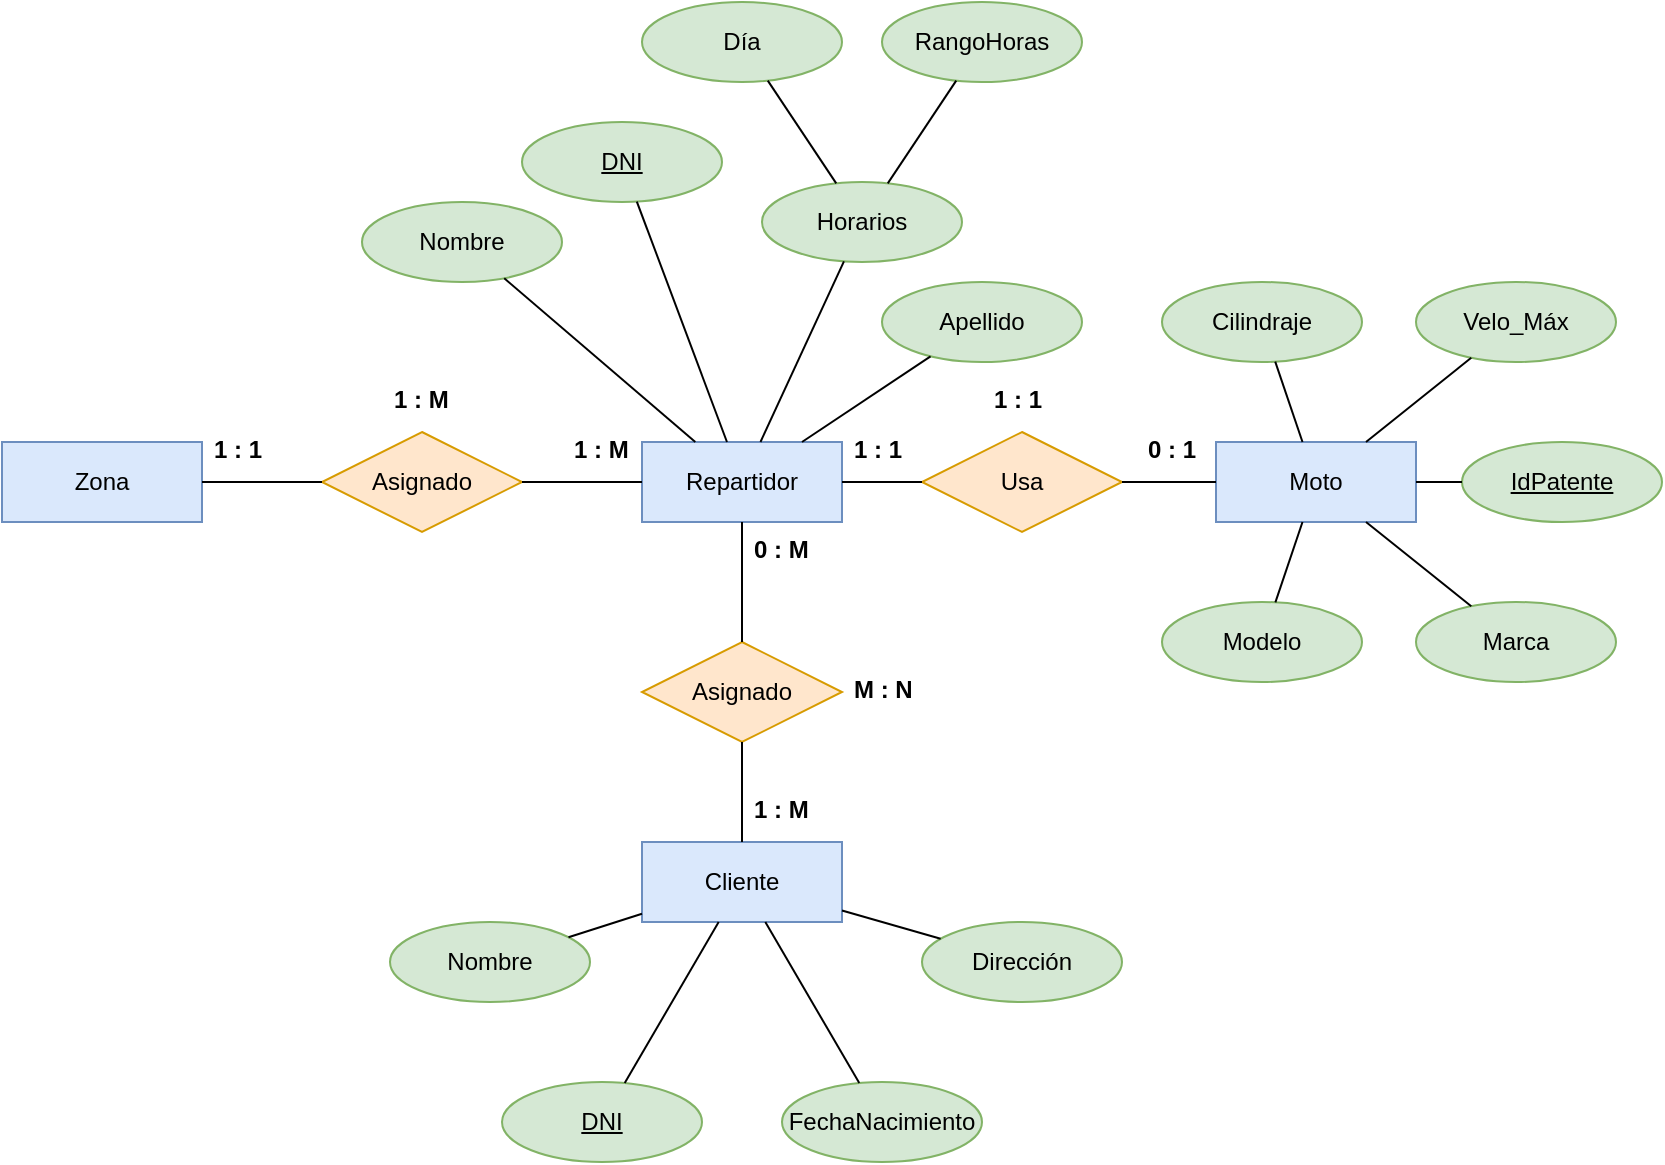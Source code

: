 <mxfile version="24.2.5" type="github">
  <diagram name="Página-1" id="_4Nhc4b1fY-WB2GzDSU6">
    <mxGraphModel dx="540" dy="1511" grid="1" gridSize="10" guides="1" tooltips="1" connect="1" arrows="1" fold="1" page="1" pageScale="1" pageWidth="827" pageHeight="1169" math="0" shadow="0">
      <root>
        <mxCell id="0" />
        <mxCell id="1" parent="0" />
        <mxCell id="O9mkS1fQQ6wqIUbLn2zo-1" value="Repartidor" style="whiteSpace=wrap;html=1;align=center;fillColor=#dae8fc;strokeColor=#6c8ebf;" vertex="1" parent="1">
          <mxGeometry x="440" y="200" width="100" height="40" as="geometry" />
        </mxCell>
        <mxCell id="O9mkS1fQQ6wqIUbLn2zo-2" value="Zona" style="whiteSpace=wrap;html=1;align=center;fillColor=#dae8fc;strokeColor=#6c8ebf;" vertex="1" parent="1">
          <mxGeometry x="120" y="200" width="100" height="40" as="geometry" />
        </mxCell>
        <mxCell id="O9mkS1fQQ6wqIUbLn2zo-3" value="Cliente" style="whiteSpace=wrap;html=1;align=center;fillColor=#dae8fc;strokeColor=#6c8ebf;" vertex="1" parent="1">
          <mxGeometry x="440" y="400" width="100" height="40" as="geometry" />
        </mxCell>
        <mxCell id="O9mkS1fQQ6wqIUbLn2zo-4" value="Moto" style="whiteSpace=wrap;html=1;align=center;fillColor=#dae8fc;strokeColor=#6c8ebf;" vertex="1" parent="1">
          <mxGeometry x="727" y="200" width="100" height="40" as="geometry" />
        </mxCell>
        <mxCell id="O9mkS1fQQ6wqIUbLn2zo-5" value="Asignado" style="shape=rhombus;perimeter=rhombusPerimeter;whiteSpace=wrap;html=1;align=center;fillColor=#ffe6cc;strokeColor=#d79b00;" vertex="1" parent="1">
          <mxGeometry x="280" y="195" width="100" height="50" as="geometry" />
        </mxCell>
        <mxCell id="O9mkS1fQQ6wqIUbLn2zo-6" value="" style="endArrow=none;html=1;rounded=0;" edge="1" parent="1" source="O9mkS1fQQ6wqIUbLn2zo-1" target="O9mkS1fQQ6wqIUbLn2zo-5">
          <mxGeometry relative="1" as="geometry">
            <mxPoint x="160" y="290" as="sourcePoint" />
            <mxPoint x="320" y="290" as="targetPoint" />
          </mxGeometry>
        </mxCell>
        <mxCell id="O9mkS1fQQ6wqIUbLn2zo-7" value="" style="endArrow=none;html=1;rounded=0;" edge="1" parent="1" source="O9mkS1fQQ6wqIUbLn2zo-5" target="O9mkS1fQQ6wqIUbLn2zo-2">
          <mxGeometry relative="1" as="geometry">
            <mxPoint x="300" y="280" as="sourcePoint" />
            <mxPoint x="460" y="280" as="targetPoint" />
          </mxGeometry>
        </mxCell>
        <mxCell id="O9mkS1fQQ6wqIUbLn2zo-8" value="1 : M" style="text;strokeColor=none;fillColor=none;spacingLeft=4;spacingRight=4;overflow=hidden;rotatable=0;points=[[0,0.5],[1,0.5]];portConstraint=eastwest;fontSize=12;whiteSpace=wrap;html=1;fontStyle=1" vertex="1" parent="1">
          <mxGeometry x="310" y="165" width="40" height="30" as="geometry" />
        </mxCell>
        <mxCell id="O9mkS1fQQ6wqIUbLn2zo-9" value="1 : M" style="text;strokeColor=none;fillColor=none;spacingLeft=4;spacingRight=4;overflow=hidden;rotatable=0;points=[[0,0.5],[1,0.5]];portConstraint=eastwest;fontSize=12;whiteSpace=wrap;html=1;fontStyle=1" vertex="1" parent="1">
          <mxGeometry x="400" y="190" width="40" height="30" as="geometry" />
        </mxCell>
        <mxCell id="O9mkS1fQQ6wqIUbLn2zo-10" value="1 : 1" style="text;strokeColor=none;fillColor=none;spacingLeft=4;spacingRight=4;overflow=hidden;rotatable=0;points=[[0,0.5],[1,0.5]];portConstraint=eastwest;fontSize=12;whiteSpace=wrap;html=1;fontStyle=1" vertex="1" parent="1">
          <mxGeometry x="220" y="190" width="40" height="30" as="geometry" />
        </mxCell>
        <mxCell id="O9mkS1fQQ6wqIUbLn2zo-11" value="Asignado" style="shape=rhombus;perimeter=rhombusPerimeter;whiteSpace=wrap;html=1;align=center;fillColor=#ffe6cc;strokeColor=#d79b00;" vertex="1" parent="1">
          <mxGeometry x="440" y="300" width="100" height="50" as="geometry" />
        </mxCell>
        <mxCell id="O9mkS1fQQ6wqIUbLn2zo-12" value="Usa" style="shape=rhombus;perimeter=rhombusPerimeter;whiteSpace=wrap;html=1;align=center;fillColor=#ffe6cc;strokeColor=#d79b00;" vertex="1" parent="1">
          <mxGeometry x="580" y="195" width="100" height="50" as="geometry" />
        </mxCell>
        <mxCell id="O9mkS1fQQ6wqIUbLn2zo-13" value="" style="endArrow=none;html=1;rounded=0;" edge="1" parent="1" source="O9mkS1fQQ6wqIUbLn2zo-1" target="O9mkS1fQQ6wqIUbLn2zo-12">
          <mxGeometry relative="1" as="geometry">
            <mxPoint x="590" y="320" as="sourcePoint" />
            <mxPoint x="750" y="320" as="targetPoint" />
          </mxGeometry>
        </mxCell>
        <mxCell id="O9mkS1fQQ6wqIUbLn2zo-14" value="" style="endArrow=none;html=1;rounded=0;" edge="1" parent="1" source="O9mkS1fQQ6wqIUbLn2zo-12" target="O9mkS1fQQ6wqIUbLn2zo-4">
          <mxGeometry relative="1" as="geometry">
            <mxPoint x="640" y="290" as="sourcePoint" />
            <mxPoint x="800" y="290" as="targetPoint" />
          </mxGeometry>
        </mxCell>
        <mxCell id="O9mkS1fQQ6wqIUbLn2zo-15" value="" style="endArrow=none;html=1;rounded=0;" edge="1" parent="1" source="O9mkS1fQQ6wqIUbLn2zo-1" target="O9mkS1fQQ6wqIUbLn2zo-11">
          <mxGeometry relative="1" as="geometry">
            <mxPoint x="450" y="270" as="sourcePoint" />
            <mxPoint x="610" y="270" as="targetPoint" />
          </mxGeometry>
        </mxCell>
        <mxCell id="O9mkS1fQQ6wqIUbLn2zo-16" value="" style="endArrow=none;html=1;rounded=0;" edge="1" parent="1" source="O9mkS1fQQ6wqIUbLn2zo-3" target="O9mkS1fQQ6wqIUbLn2zo-11">
          <mxGeometry relative="1" as="geometry">
            <mxPoint x="350" y="380" as="sourcePoint" />
            <mxPoint x="510" y="380" as="targetPoint" />
          </mxGeometry>
        </mxCell>
        <mxCell id="O9mkS1fQQ6wqIUbLn2zo-17" value="M : N" style="text;strokeColor=none;fillColor=none;spacingLeft=4;spacingRight=4;overflow=hidden;rotatable=0;points=[[0,0.5],[1,0.5]];portConstraint=eastwest;fontSize=12;whiteSpace=wrap;html=1;fontStyle=1" vertex="1" parent="1">
          <mxGeometry x="540" y="310" width="40" height="30" as="geometry" />
        </mxCell>
        <mxCell id="O9mkS1fQQ6wqIUbLn2zo-18" value="0 : M" style="text;strokeColor=none;fillColor=none;spacingLeft=4;spacingRight=4;overflow=hidden;rotatable=0;points=[[0,0.5],[1,0.5]];portConstraint=eastwest;fontSize=12;whiteSpace=wrap;html=1;fontStyle=1" vertex="1" parent="1">
          <mxGeometry x="490" y="240" width="40" height="30" as="geometry" />
        </mxCell>
        <mxCell id="O9mkS1fQQ6wqIUbLn2zo-19" value="1 : M" style="text;strokeColor=none;fillColor=none;spacingLeft=4;spacingRight=4;overflow=hidden;rotatable=0;points=[[0,0.5],[1,0.5]];portConstraint=eastwest;fontSize=12;whiteSpace=wrap;html=1;fontStyle=1" vertex="1" parent="1">
          <mxGeometry x="490" y="370" width="40" height="30" as="geometry" />
        </mxCell>
        <mxCell id="O9mkS1fQQ6wqIUbLn2zo-20" value="1 : 1" style="text;strokeColor=none;fillColor=none;spacingLeft=4;spacingRight=4;overflow=hidden;rotatable=0;points=[[0,0.5],[1,0.5]];portConstraint=eastwest;fontSize=12;whiteSpace=wrap;html=1;fontStyle=1" vertex="1" parent="1">
          <mxGeometry x="610" y="165" width="40" height="30" as="geometry" />
        </mxCell>
        <mxCell id="O9mkS1fQQ6wqIUbLn2zo-21" value="0 : 1" style="text;strokeColor=none;fillColor=none;spacingLeft=4;spacingRight=4;overflow=hidden;rotatable=0;points=[[0,0.5],[1,0.5]];portConstraint=eastwest;fontSize=12;whiteSpace=wrap;html=1;fontStyle=1" vertex="1" parent="1">
          <mxGeometry x="687" y="190" width="40" height="30" as="geometry" />
        </mxCell>
        <mxCell id="O9mkS1fQQ6wqIUbLn2zo-22" value="1 : 1" style="text;strokeColor=none;fillColor=none;spacingLeft=4;spacingRight=4;overflow=hidden;rotatable=0;points=[[0,0.5],[1,0.5]];portConstraint=eastwest;fontSize=12;whiteSpace=wrap;html=1;fontStyle=1" vertex="1" parent="1">
          <mxGeometry x="540" y="190" width="40" height="30" as="geometry" />
        </mxCell>
        <mxCell id="O9mkS1fQQ6wqIUbLn2zo-23" value="DNI" style="ellipse;whiteSpace=wrap;html=1;align=center;fontStyle=4;fillColor=#d5e8d4;strokeColor=#82b366;" vertex="1" parent="1">
          <mxGeometry x="380" y="40" width="100" height="40" as="geometry" />
        </mxCell>
        <mxCell id="O9mkS1fQQ6wqIUbLn2zo-24" value="Nombre" style="ellipse;whiteSpace=wrap;html=1;align=center;fillColor=#d5e8d4;strokeColor=#82b366;" vertex="1" parent="1">
          <mxGeometry x="300" y="80" width="100" height="40" as="geometry" />
        </mxCell>
        <mxCell id="O9mkS1fQQ6wqIUbLn2zo-25" value="Apellido" style="ellipse;whiteSpace=wrap;html=1;align=center;fillColor=#d5e8d4;strokeColor=#82b366;" vertex="1" parent="1">
          <mxGeometry x="560" y="120" width="100" height="40" as="geometry" />
        </mxCell>
        <mxCell id="O9mkS1fQQ6wqIUbLn2zo-26" value="Horarios" style="ellipse;whiteSpace=wrap;html=1;align=center;fillColor=#d5e8d4;strokeColor=#82b366;" vertex="1" parent="1">
          <mxGeometry x="500" y="70" width="100" height="40" as="geometry" />
        </mxCell>
        <mxCell id="O9mkS1fQQ6wqIUbLn2zo-31" value="Día" style="ellipse;whiteSpace=wrap;html=1;align=center;fillColor=#d5e8d4;strokeColor=#82b366;" vertex="1" parent="1">
          <mxGeometry x="440" y="-20" width="100" height="40" as="geometry" />
        </mxCell>
        <mxCell id="O9mkS1fQQ6wqIUbLn2zo-32" value="RangoHoras" style="ellipse;whiteSpace=wrap;html=1;align=center;fillColor=#d5e8d4;strokeColor=#82b366;" vertex="1" parent="1">
          <mxGeometry x="560" y="-20" width="100" height="40" as="geometry" />
        </mxCell>
        <mxCell id="O9mkS1fQQ6wqIUbLn2zo-35" value="IdPatente" style="ellipse;whiteSpace=wrap;html=1;align=center;fontStyle=4;fillColor=#d5e8d4;strokeColor=#82b366;" vertex="1" parent="1">
          <mxGeometry x="850" y="200" width="100" height="40" as="geometry" />
        </mxCell>
        <mxCell id="O9mkS1fQQ6wqIUbLn2zo-36" value="Cilindraje" style="ellipse;whiteSpace=wrap;html=1;align=center;fillColor=#d5e8d4;strokeColor=#82b366;" vertex="1" parent="1">
          <mxGeometry x="700" y="120" width="100" height="40" as="geometry" />
        </mxCell>
        <mxCell id="O9mkS1fQQ6wqIUbLn2zo-37" value="Marca" style="ellipse;whiteSpace=wrap;html=1;align=center;fillColor=#d5e8d4;strokeColor=#82b366;" vertex="1" parent="1">
          <mxGeometry x="827" y="280" width="100" height="40" as="geometry" />
        </mxCell>
        <mxCell id="O9mkS1fQQ6wqIUbLn2zo-38" value="Modelo" style="ellipse;whiteSpace=wrap;html=1;align=center;fillColor=#d5e8d4;strokeColor=#82b366;" vertex="1" parent="1">
          <mxGeometry x="700" y="280" width="100" height="40" as="geometry" />
        </mxCell>
        <mxCell id="O9mkS1fQQ6wqIUbLn2zo-39" value="" style="endArrow=none;html=1;rounded=0;" edge="1" parent="1" source="O9mkS1fQQ6wqIUbLn2zo-36" target="O9mkS1fQQ6wqIUbLn2zo-4">
          <mxGeometry relative="1" as="geometry">
            <mxPoint x="670" y="170" as="sourcePoint" />
            <mxPoint x="830" y="170" as="targetPoint" />
          </mxGeometry>
        </mxCell>
        <mxCell id="O9mkS1fQQ6wqIUbLn2zo-40" value="" style="endArrow=none;html=1;rounded=0;" edge="1" parent="1" source="O9mkS1fQQ6wqIUbLn2zo-4" target="O9mkS1fQQ6wqIUbLn2zo-35">
          <mxGeometry relative="1" as="geometry">
            <mxPoint x="850" y="190" as="sourcePoint" />
            <mxPoint x="1010" y="190" as="targetPoint" />
          </mxGeometry>
        </mxCell>
        <mxCell id="O9mkS1fQQ6wqIUbLn2zo-41" value="" style="endArrow=none;html=1;rounded=0;" edge="1" parent="1" source="O9mkS1fQQ6wqIUbLn2zo-4" target="O9mkS1fQQ6wqIUbLn2zo-38">
          <mxGeometry relative="1" as="geometry">
            <mxPoint x="700" y="260" as="sourcePoint" />
            <mxPoint x="860" y="260" as="targetPoint" />
          </mxGeometry>
        </mxCell>
        <mxCell id="O9mkS1fQQ6wqIUbLn2zo-42" value="" style="endArrow=none;html=1;rounded=0;" edge="1" parent="1" source="O9mkS1fQQ6wqIUbLn2zo-4" target="O9mkS1fQQ6wqIUbLn2zo-37">
          <mxGeometry relative="1" as="geometry">
            <mxPoint x="880" y="320" as="sourcePoint" />
            <mxPoint x="1040" y="320" as="targetPoint" />
          </mxGeometry>
        </mxCell>
        <mxCell id="O9mkS1fQQ6wqIUbLn2zo-43" value="Velo_Máx" style="ellipse;whiteSpace=wrap;html=1;align=center;fillColor=#d5e8d4;strokeColor=#82b366;" vertex="1" parent="1">
          <mxGeometry x="827" y="120" width="100" height="40" as="geometry" />
        </mxCell>
        <mxCell id="O9mkS1fQQ6wqIUbLn2zo-44" value="" style="endArrow=none;html=1;rounded=0;" edge="1" parent="1" source="O9mkS1fQQ6wqIUbLn2zo-4" target="O9mkS1fQQ6wqIUbLn2zo-43">
          <mxGeometry relative="1" as="geometry">
            <mxPoint x="800" y="160" as="sourcePoint" />
            <mxPoint x="960" y="160" as="targetPoint" />
          </mxGeometry>
        </mxCell>
        <mxCell id="O9mkS1fQQ6wqIUbLn2zo-45" value="DNI" style="ellipse;whiteSpace=wrap;html=1;align=center;fontStyle=4;fillColor=#d5e8d4;strokeColor=#82b366;" vertex="1" parent="1">
          <mxGeometry x="370" y="520" width="100" height="40" as="geometry" />
        </mxCell>
        <mxCell id="O9mkS1fQQ6wqIUbLn2zo-46" value="Dirección" style="ellipse;whiteSpace=wrap;html=1;align=center;fillColor=#d5e8d4;strokeColor=#82b366;" vertex="1" parent="1">
          <mxGeometry x="580" y="440" width="100" height="40" as="geometry" />
        </mxCell>
        <mxCell id="O9mkS1fQQ6wqIUbLn2zo-48" value="Nombre" style="ellipse;whiteSpace=wrap;html=1;align=center;fillColor=#d5e8d4;strokeColor=#82b366;" vertex="1" parent="1">
          <mxGeometry x="314" y="440" width="100" height="40" as="geometry" />
        </mxCell>
        <mxCell id="O9mkS1fQQ6wqIUbLn2zo-49" value="FechaNacimiento" style="ellipse;whiteSpace=wrap;html=1;align=center;fillColor=#d5e8d4;strokeColor=#82b366;" vertex="1" parent="1">
          <mxGeometry x="510" y="520" width="100" height="40" as="geometry" />
        </mxCell>
        <mxCell id="O9mkS1fQQ6wqIUbLn2zo-50" value="" style="endArrow=none;html=1;rounded=0;" edge="1" parent="1" source="O9mkS1fQQ6wqIUbLn2zo-3" target="O9mkS1fQQ6wqIUbLn2zo-45">
          <mxGeometry relative="1" as="geometry">
            <mxPoint x="420" y="490" as="sourcePoint" />
            <mxPoint x="580" y="490" as="targetPoint" />
          </mxGeometry>
        </mxCell>
        <mxCell id="O9mkS1fQQ6wqIUbLn2zo-51" value="" style="endArrow=none;html=1;rounded=0;" edge="1" parent="1" source="O9mkS1fQQ6wqIUbLn2zo-3" target="O9mkS1fQQ6wqIUbLn2zo-49">
          <mxGeometry relative="1" as="geometry">
            <mxPoint x="500" y="480" as="sourcePoint" />
            <mxPoint x="660" y="480" as="targetPoint" />
          </mxGeometry>
        </mxCell>
        <mxCell id="O9mkS1fQQ6wqIUbLn2zo-52" value="" style="endArrow=none;html=1;rounded=0;" edge="1" parent="1" source="O9mkS1fQQ6wqIUbLn2zo-48" target="O9mkS1fQQ6wqIUbLn2zo-3">
          <mxGeometry relative="1" as="geometry">
            <mxPoint x="300" y="500" as="sourcePoint" />
            <mxPoint x="460" y="500" as="targetPoint" />
          </mxGeometry>
        </mxCell>
        <mxCell id="O9mkS1fQQ6wqIUbLn2zo-53" value="" style="endArrow=none;html=1;rounded=0;" edge="1" parent="1" source="O9mkS1fQQ6wqIUbLn2zo-3" target="O9mkS1fQQ6wqIUbLn2zo-46">
          <mxGeometry relative="1" as="geometry">
            <mxPoint x="360" y="500" as="sourcePoint" />
            <mxPoint x="520" y="500" as="targetPoint" />
          </mxGeometry>
        </mxCell>
        <mxCell id="O9mkS1fQQ6wqIUbLn2zo-54" value="" style="endArrow=none;html=1;rounded=0;" edge="1" parent="1" source="O9mkS1fQQ6wqIUbLn2zo-1" target="O9mkS1fQQ6wqIUbLn2zo-23">
          <mxGeometry relative="1" as="geometry">
            <mxPoint x="360" y="140" as="sourcePoint" />
            <mxPoint x="520" y="140" as="targetPoint" />
          </mxGeometry>
        </mxCell>
        <mxCell id="O9mkS1fQQ6wqIUbLn2zo-55" value="" style="endArrow=none;html=1;rounded=0;" edge="1" parent="1" source="O9mkS1fQQ6wqIUbLn2zo-24" target="O9mkS1fQQ6wqIUbLn2zo-1">
          <mxGeometry relative="1" as="geometry">
            <mxPoint x="380" y="120" as="sourcePoint" />
            <mxPoint x="540" y="120" as="targetPoint" />
          </mxGeometry>
        </mxCell>
        <mxCell id="O9mkS1fQQ6wqIUbLn2zo-56" value="" style="endArrow=none;html=1;rounded=0;" edge="1" parent="1" source="O9mkS1fQQ6wqIUbLn2zo-1" target="O9mkS1fQQ6wqIUbLn2zo-25">
          <mxGeometry relative="1" as="geometry">
            <mxPoint x="500" y="80" as="sourcePoint" />
            <mxPoint x="660" y="80" as="targetPoint" />
          </mxGeometry>
        </mxCell>
        <mxCell id="O9mkS1fQQ6wqIUbLn2zo-57" value="" style="endArrow=none;html=1;rounded=0;" edge="1" parent="1" source="O9mkS1fQQ6wqIUbLn2zo-26" target="O9mkS1fQQ6wqIUbLn2zo-1">
          <mxGeometry relative="1" as="geometry">
            <mxPoint x="490" y="120" as="sourcePoint" />
            <mxPoint x="650" y="120" as="targetPoint" />
          </mxGeometry>
        </mxCell>
        <mxCell id="O9mkS1fQQ6wqIUbLn2zo-58" value="" style="endArrow=none;html=1;rounded=0;" edge="1" parent="1" source="O9mkS1fQQ6wqIUbLn2zo-31" target="O9mkS1fQQ6wqIUbLn2zo-26">
          <mxGeometry relative="1" as="geometry">
            <mxPoint x="510" y="30" as="sourcePoint" />
            <mxPoint x="670" y="30" as="targetPoint" />
          </mxGeometry>
        </mxCell>
        <mxCell id="O9mkS1fQQ6wqIUbLn2zo-59" value="" style="endArrow=none;html=1;rounded=0;" edge="1" parent="1" source="O9mkS1fQQ6wqIUbLn2zo-32" target="O9mkS1fQQ6wqIUbLn2zo-26">
          <mxGeometry relative="1" as="geometry">
            <mxPoint x="560" y="20" as="sourcePoint" />
            <mxPoint x="720" y="20" as="targetPoint" />
          </mxGeometry>
        </mxCell>
      </root>
    </mxGraphModel>
  </diagram>
</mxfile>
